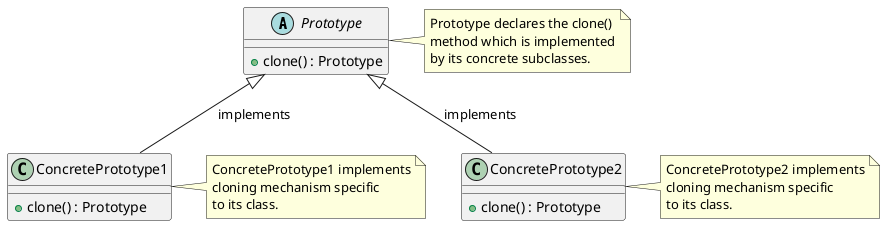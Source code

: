 @startuml PrototypePatternClassDiagram

abstract class Prototype {
  +clone() : Prototype
}

class ConcretePrototype1 {
  +clone() : Prototype
}

class ConcretePrototype2 {
  +clone() : Prototype
}

Prototype <|-- ConcretePrototype1 : implements
Prototype <|-- ConcretePrototype2 : implements

note right of Prototype
  Prototype declares the clone()
  method which is implemented
  by its concrete subclasses.
end note

note right of ConcretePrototype1
  ConcretePrototype1 implements
  cloning mechanism specific
  to its class.
end note

note right of ConcretePrototype2
  ConcretePrototype2 implements
  cloning mechanism specific
  to its class.
end note

@enduml
